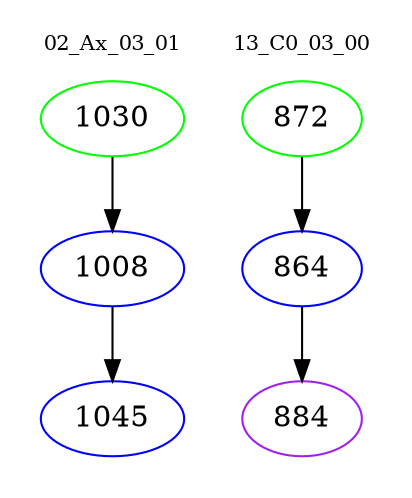 digraph{
subgraph cluster_0 {
color = white
label = "02_Ax_03_01";
fontsize=10;
T0_1030 [label="1030", color="green"]
T0_1030 -> T0_1008 [color="black"]
T0_1008 [label="1008", color="blue"]
T0_1008 -> T0_1045 [color="black"]
T0_1045 [label="1045", color="blue"]
}
subgraph cluster_1 {
color = white
label = "13_C0_03_00";
fontsize=10;
T1_872 [label="872", color="green"]
T1_872 -> T1_864 [color="black"]
T1_864 [label="864", color="blue"]
T1_864 -> T1_884 [color="black"]
T1_884 [label="884", color="purple"]
}
}
